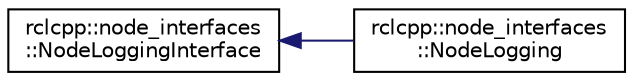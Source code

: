 digraph "Graphical Class Hierarchy"
{
  edge [fontname="Helvetica",fontsize="10",labelfontname="Helvetica",labelfontsize="10"];
  node [fontname="Helvetica",fontsize="10",shape=record];
  rankdir="LR";
  Node0 [label="rclcpp::node_interfaces\l::NodeLoggingInterface",height=0.2,width=0.4,color="black", fillcolor="white", style="filled",URL="$classrclcpp_1_1node__interfaces_1_1NodeLoggingInterface.html",tooltip="Pure virtual interface class for the NodeLogging part of the Node API. "];
  Node0 -> Node1 [dir="back",color="midnightblue",fontsize="10",style="solid",fontname="Helvetica"];
  Node1 [label="rclcpp::node_interfaces\l::NodeLogging",height=0.2,width=0.4,color="black", fillcolor="white", style="filled",URL="$classrclcpp_1_1node__interfaces_1_1NodeLogging.html",tooltip="Implementation of the NodeLogging part of the Node API. "];
}

